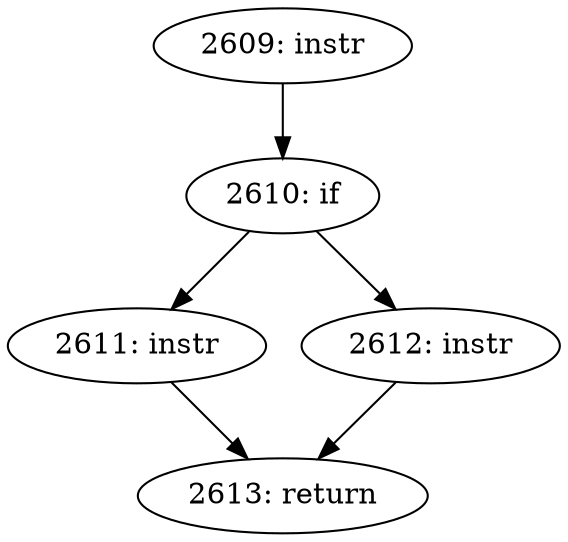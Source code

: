 digraph CFG_tcp_skb_seglen {
2609 [label="2609: instr"]
	2609 -> 2610
2610 [label="2610: if"]
	2610 -> 2611
	2610 -> 2612
2611 [label="2611: instr"]
	2611 -> 2613
2612 [label="2612: instr"]
	2612 -> 2613
2613 [label="2613: return"]
	
}
